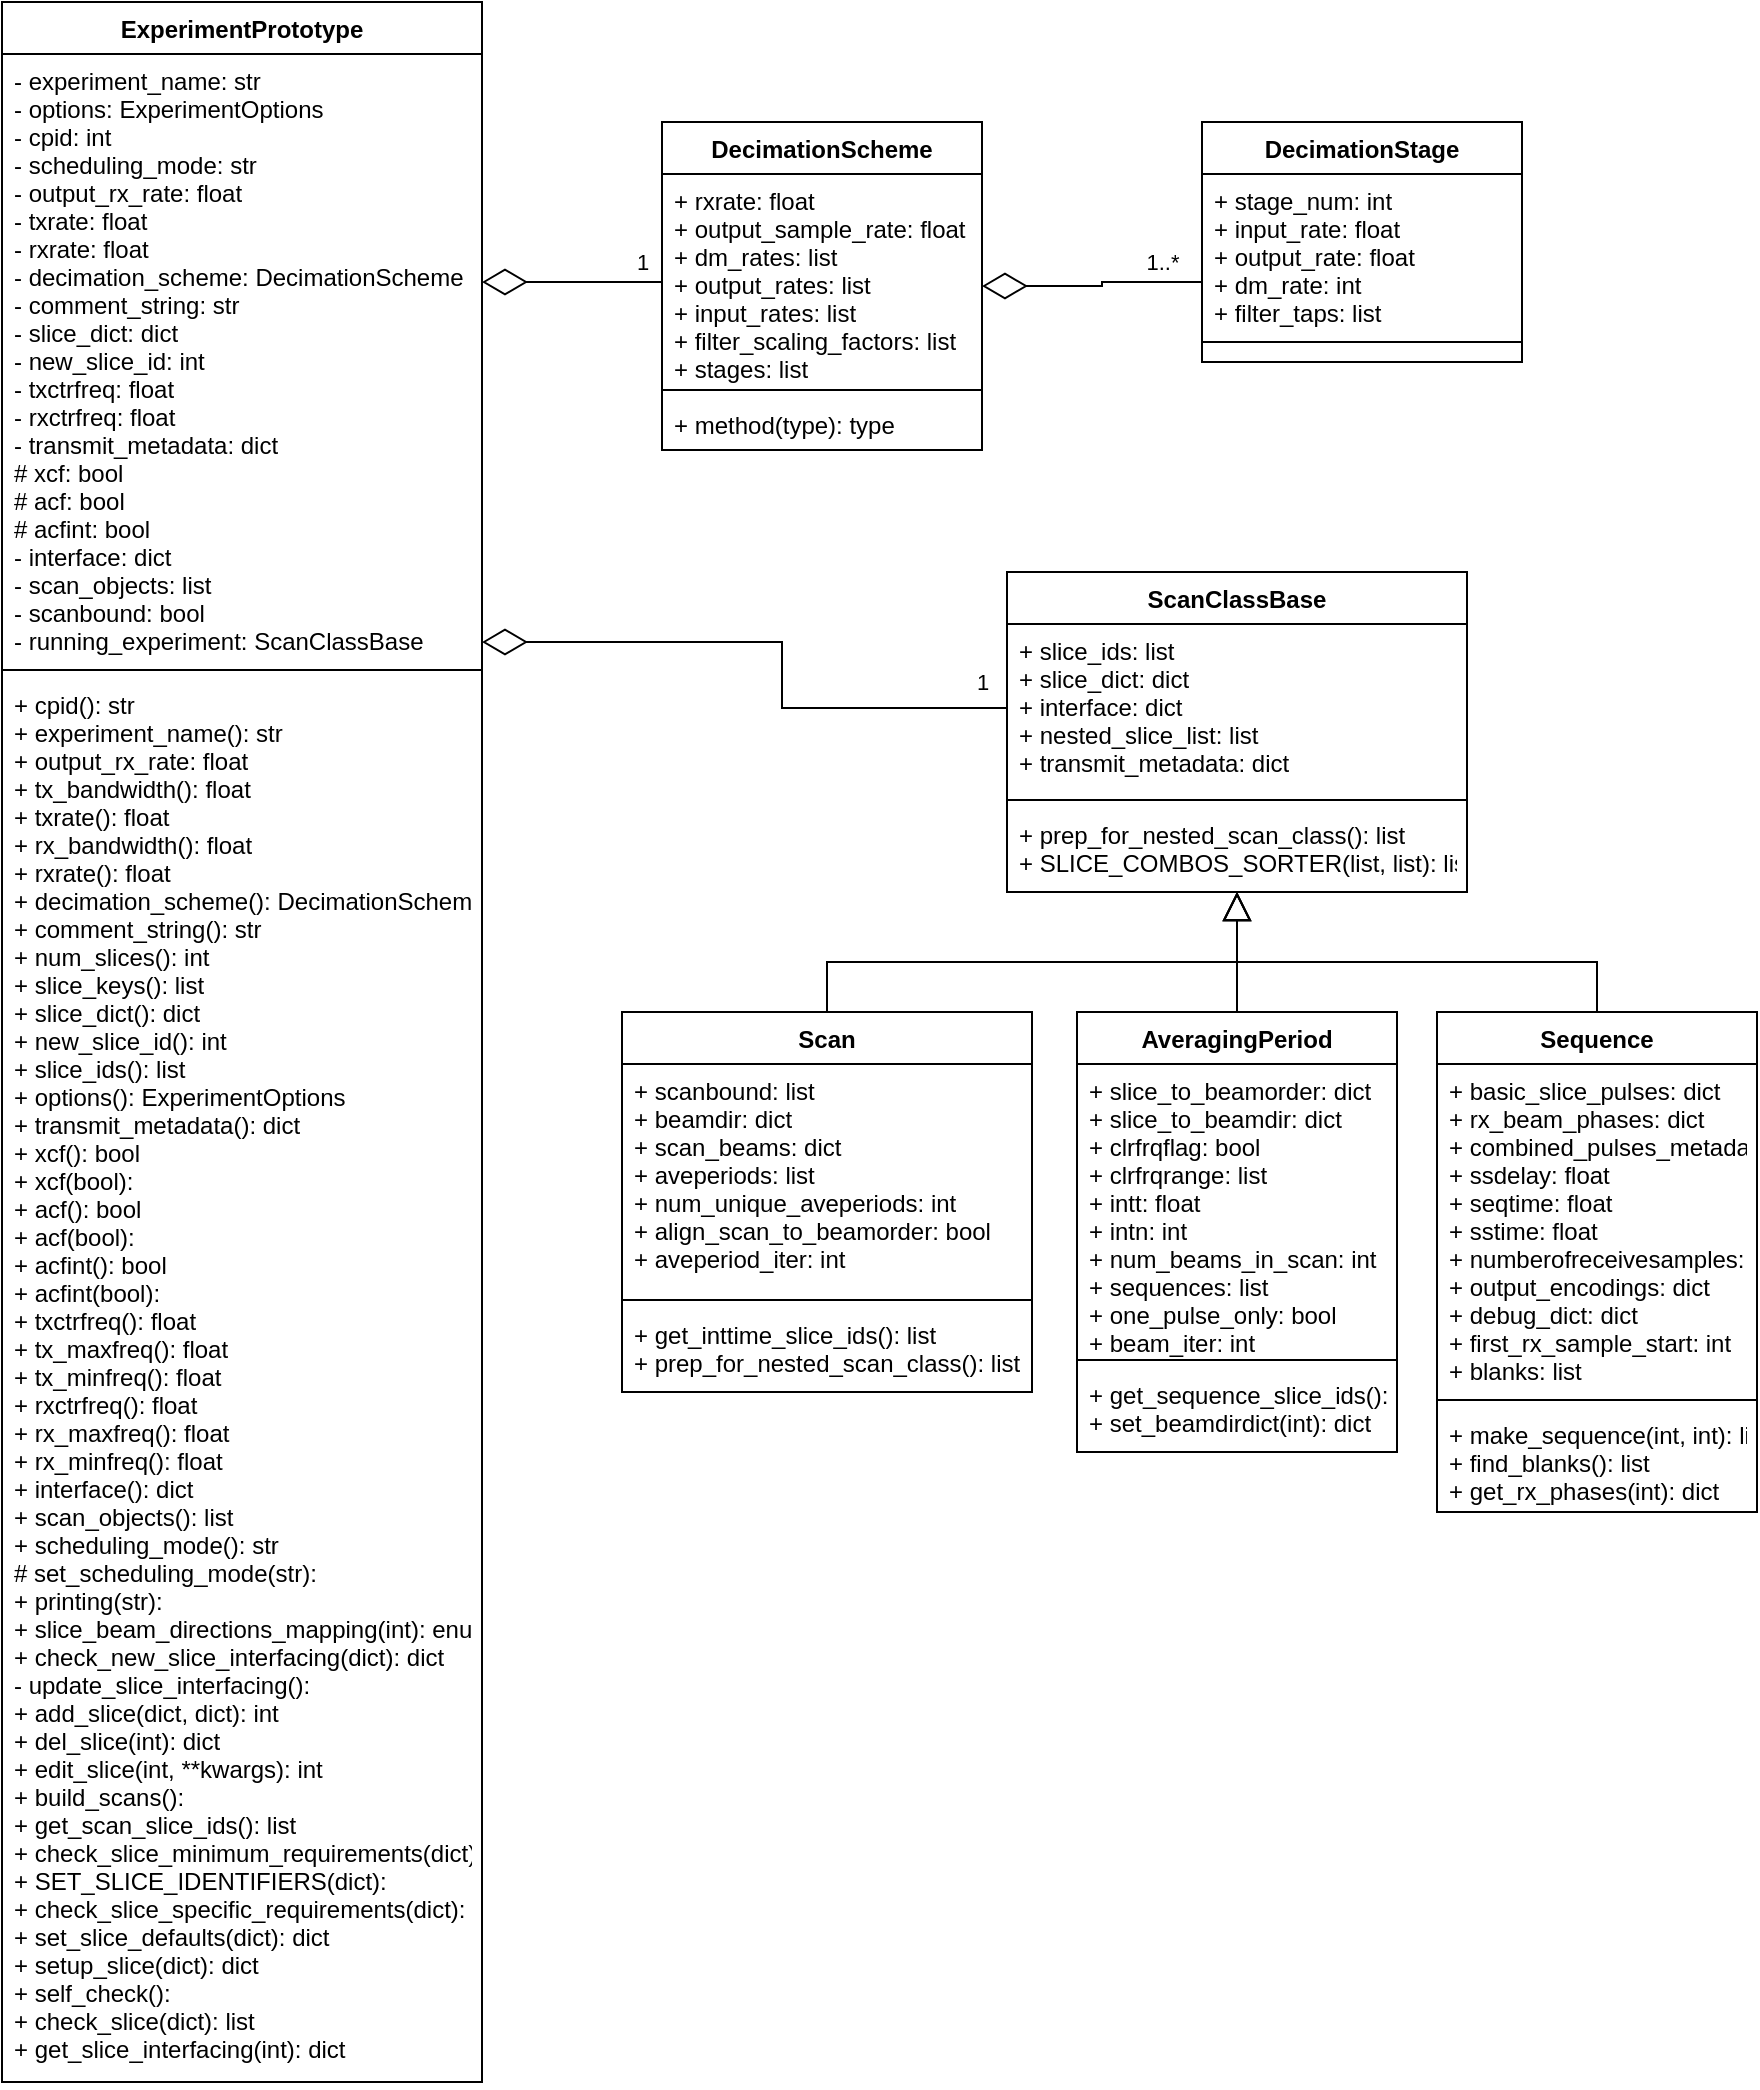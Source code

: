 <mxfile version="16.2.6" type="device"><diagram id="C5RBs43oDa-KdzZeNtuy" name="Page-1"><mxGraphModel dx="462" dy="736" grid="1" gridSize="10" guides="1" tooltips="1" connect="1" arrows="1" fold="1" page="1" pageScale="1" pageWidth="827" pageHeight="1169" math="0" shadow="0"><root><mxCell id="WIyWlLk6GJQsqaUBKTNV-0"/><mxCell id="WIyWlLk6GJQsqaUBKTNV-1" parent="WIyWlLk6GJQsqaUBKTNV-0"/><mxCell id="0C8yRURUZ_87Za1xNhbN-0" value="ExperimentPrototype" style="swimlane;fontStyle=1;align=center;verticalAlign=top;childLayout=stackLayout;horizontal=1;startSize=26;horizontalStack=0;resizeParent=1;resizeParentMax=0;resizeLast=0;collapsible=1;marginBottom=0;" vertex="1" parent="WIyWlLk6GJQsqaUBKTNV-1"><mxGeometry x="40" y="40" width="240" height="1040" as="geometry"/></mxCell><mxCell id="0C8yRURUZ_87Za1xNhbN-1" value="- experiment_name: str&#xA;- options: ExperimentOptions&#xA;- cpid: int&#xA;- scheduling_mode: str&#xA;- output_rx_rate: float&#xA;- txrate: float&#xA;- rxrate: float&#xA;- decimation_scheme: DecimationScheme&#xA;- comment_string: str&#xA;- slice_dict: dict&#xA;- new_slice_id: int&#xA;- txctrfreq: float&#xA;- rxctrfreq: float&#xA;- transmit_metadata: dict&#xA;# xcf: bool&#xA;# acf: bool&#xA;# acfint: bool&#xA;- interface: dict&#xA;- scan_objects: list&#xA;- scanbound: bool&#xA;- running_experiment: ScanClassBase" style="text;strokeColor=none;fillColor=none;align=left;verticalAlign=top;spacingLeft=4;spacingRight=4;overflow=hidden;rotatable=0;points=[[0,0.5],[1,0.5]];portConstraint=eastwest;" vertex="1" parent="0C8yRURUZ_87Za1xNhbN-0"><mxGeometry y="26" width="240" height="304" as="geometry"/></mxCell><mxCell id="0C8yRURUZ_87Za1xNhbN-2" value="" style="line;strokeWidth=1;fillColor=none;align=left;verticalAlign=middle;spacingTop=-1;spacingLeft=3;spacingRight=3;rotatable=0;labelPosition=right;points=[];portConstraint=eastwest;" vertex="1" parent="0C8yRURUZ_87Za1xNhbN-0"><mxGeometry y="330" width="240" height="8" as="geometry"/></mxCell><mxCell id="0C8yRURUZ_87Za1xNhbN-3" value="+ cpid(): str&#xA;+ experiment_name(): str&#xA;+ output_rx_rate: float&#xA;+ tx_bandwidth(): float&#xA;+ txrate(): float&#xA;+ rx_bandwidth(): float&#xA;+ rxrate(): float&#xA;+ decimation_scheme(): DecimationScheme&#xA;+ comment_string(): str&#xA;+ num_slices(): int&#xA;+ slice_keys(): list&#xA;+ slice_dict(): dict&#xA;+ new_slice_id(): int&#xA;+ slice_ids(): list&#xA;+ options(): ExperimentOptions&#xA;+ transmit_metadata(): dict&#xA;+ xcf(): bool&#xA;+ xcf(bool): &#xA;+ acf(): bool&#xA;+ acf(bool):&#xA;+ acfint(): bool&#xA;+ acfint(bool): &#xA;+ txctrfreq(): float&#xA;+ tx_maxfreq(): float&#xA;+ tx_minfreq(): float&#xA;+ rxctrfreq(): float&#xA;+ rx_maxfreq(): float&#xA;+ rx_minfreq(): float&#xA;+ interface(): dict&#xA;+ scan_objects(): list&#xA;+ scheduling_mode(): str&#xA;# set_scheduling_mode(str): &#xA;+ printing(str): &#xA;+ slice_beam_directions_mapping(int): enum&#xA;+ check_new_slice_interfacing(dict): dict&#xA;- update_slice_interfacing():&#xA;+ add_slice(dict, dict): int&#xA;+ del_slice(int): dict&#xA;+ edit_slice(int, **kwargs): int&#xA;+ build_scans(): &#xA;+ get_scan_slice_ids(): list&#xA;+ check_slice_minimum_requirements(dict):&#xA;+ SET_SLICE_IDENTIFIERS(dict):&#xA;+ check_slice_specific_requirements(dict):&#xA;+ set_slice_defaults(dict): dict&#xA;+ setup_slice(dict): dict&#xA;+ self_check():&#xA;+ check_slice(dict): list&#xA;+ get_slice_interfacing(int): dict&#xA;&#xA;&#xA;" style="text;strokeColor=none;fillColor=none;align=left;verticalAlign=top;spacingLeft=4;spacingRight=4;overflow=hidden;rotatable=0;points=[[0,0.5],[1,0.5]];portConstraint=eastwest;fontStyle=0" vertex="1" parent="0C8yRURUZ_87Za1xNhbN-0"><mxGeometry y="338" width="240" height="702" as="geometry"/></mxCell><mxCell id="0C8yRURUZ_87Za1xNhbN-4" value="ScanClassBase" style="swimlane;fontStyle=1;align=center;verticalAlign=top;childLayout=stackLayout;horizontal=1;startSize=26;horizontalStack=0;resizeParent=1;resizeParentMax=0;resizeLast=0;collapsible=1;marginBottom=0;" vertex="1" parent="WIyWlLk6GJQsqaUBKTNV-1"><mxGeometry x="542.5" y="325" width="230" height="160" as="geometry"/></mxCell><mxCell id="0C8yRURUZ_87Za1xNhbN-5" value="+ slice_ids: list&#xA;+ slice_dict: dict&#xA;+ interface: dict&#xA;+ nested_slice_list: list&#xA;+ transmit_metadata: dict&#xA;" style="text;strokeColor=none;fillColor=none;align=left;verticalAlign=top;spacingLeft=4;spacingRight=4;overflow=hidden;rotatable=0;points=[[0,0.5],[1,0.5]];portConstraint=eastwest;" vertex="1" parent="0C8yRURUZ_87Za1xNhbN-4"><mxGeometry y="26" width="230" height="84" as="geometry"/></mxCell><mxCell id="0C8yRURUZ_87Za1xNhbN-6" value="" style="line;strokeWidth=1;fillColor=none;align=left;verticalAlign=middle;spacingTop=-1;spacingLeft=3;spacingRight=3;rotatable=0;labelPosition=right;points=[];portConstraint=eastwest;" vertex="1" parent="0C8yRURUZ_87Za1xNhbN-4"><mxGeometry y="110" width="230" height="8" as="geometry"/></mxCell><mxCell id="0C8yRURUZ_87Za1xNhbN-7" value="+ prep_for_nested_scan_class(): list&#xA;+ SLICE_COMBOS_SORTER(list, list): list" style="text;strokeColor=none;fillColor=none;align=left;verticalAlign=top;spacingLeft=4;spacingRight=4;overflow=hidden;rotatable=0;points=[[0,0.5],[1,0.5]];portConstraint=eastwest;" vertex="1" parent="0C8yRURUZ_87Za1xNhbN-4"><mxGeometry y="118" width="230" height="42" as="geometry"/></mxCell><mxCell id="0C8yRURUZ_87Za1xNhbN-12" style="edgeStyle=orthogonalEdgeStyle;rounded=0;orthogonalLoop=1;jettySize=auto;html=1;exitX=0.5;exitY=0;exitDx=0;exitDy=0;entryX=0.5;entryY=1;entryDx=0;entryDy=0;endArrow=block;endFill=0;endSize=12;" edge="1" parent="WIyWlLk6GJQsqaUBKTNV-1" source="0C8yRURUZ_87Za1xNhbN-8" target="0C8yRURUZ_87Za1xNhbN-4"><mxGeometry relative="1" as="geometry"/></mxCell><mxCell id="0C8yRURUZ_87Za1xNhbN-8" value="Scan" style="swimlane;fontStyle=1;align=center;verticalAlign=top;childLayout=stackLayout;horizontal=1;startSize=26;horizontalStack=0;resizeParent=1;resizeParentMax=0;resizeLast=0;collapsible=1;marginBottom=0;" vertex="1" parent="WIyWlLk6GJQsqaUBKTNV-1"><mxGeometry x="350" y="545" width="205" height="190" as="geometry"/></mxCell><mxCell id="0C8yRURUZ_87Za1xNhbN-9" value="+ scanbound: list&#xA;+ beamdir: dict&#xA;+ scan_beams: dict&#xA;+ aveperiods: list&#xA;+ num_unique_aveperiods: int&#xA;+ align_scan_to_beamorder: bool&#xA;+ aveperiod_iter: int&#xA;&#xA;" style="text;strokeColor=none;fillColor=none;align=left;verticalAlign=top;spacingLeft=4;spacingRight=4;overflow=hidden;rotatable=0;points=[[0,0.5],[1,0.5]];portConstraint=eastwest;" vertex="1" parent="0C8yRURUZ_87Za1xNhbN-8"><mxGeometry y="26" width="205" height="114" as="geometry"/></mxCell><mxCell id="0C8yRURUZ_87Za1xNhbN-10" value="" style="line;strokeWidth=1;fillColor=none;align=left;verticalAlign=middle;spacingTop=-1;spacingLeft=3;spacingRight=3;rotatable=0;labelPosition=right;points=[];portConstraint=eastwest;" vertex="1" parent="0C8yRURUZ_87Za1xNhbN-8"><mxGeometry y="140" width="205" height="8" as="geometry"/></mxCell><mxCell id="0C8yRURUZ_87Za1xNhbN-11" value="+ get_inttime_slice_ids(): list&#xA;+ prep_for_nested_scan_class(): list&#xA;" style="text;strokeColor=none;fillColor=none;align=left;verticalAlign=top;spacingLeft=4;spacingRight=4;overflow=hidden;rotatable=0;points=[[0,0.5],[1,0.5]];portConstraint=eastwest;" vertex="1" parent="0C8yRURUZ_87Za1xNhbN-8"><mxGeometry y="148" width="205" height="42" as="geometry"/></mxCell><mxCell id="0C8yRURUZ_87Za1xNhbN-17" style="edgeStyle=orthogonalEdgeStyle;rounded=0;orthogonalLoop=1;jettySize=auto;html=1;exitX=0.5;exitY=0;exitDx=0;exitDy=0;endArrow=block;endFill=0;endSize=12;" edge="1" parent="WIyWlLk6GJQsqaUBKTNV-1" source="0C8yRURUZ_87Za1xNhbN-13" target="0C8yRURUZ_87Za1xNhbN-4"><mxGeometry relative="1" as="geometry"/></mxCell><mxCell id="0C8yRURUZ_87Za1xNhbN-13" value="AveragingPeriod" style="swimlane;fontStyle=1;align=center;verticalAlign=top;childLayout=stackLayout;horizontal=1;startSize=26;horizontalStack=0;resizeParent=1;resizeParentMax=0;resizeLast=0;collapsible=1;marginBottom=0;" vertex="1" parent="WIyWlLk6GJQsqaUBKTNV-1"><mxGeometry x="577.5" y="545" width="160" height="220" as="geometry"/></mxCell><mxCell id="0C8yRURUZ_87Za1xNhbN-14" value="+ slice_to_beamorder: dict&#xA;+ slice_to_beamdir: dict&#xA;+ clrfrqflag: bool&#xA;+ clrfrqrange: list&#xA;+ intt: float&#xA;+ intn: int&#xA;+ num_beams_in_scan: int&#xA;+ sequences: list&#xA;+ one_pulse_only: bool&#xA;+ beam_iter: int&#xA;" style="text;strokeColor=none;fillColor=none;align=left;verticalAlign=top;spacingLeft=4;spacingRight=4;overflow=hidden;rotatable=0;points=[[0,0.5],[1,0.5]];portConstraint=eastwest;" vertex="1" parent="0C8yRURUZ_87Za1xNhbN-13"><mxGeometry y="26" width="160" height="144" as="geometry"/></mxCell><mxCell id="0C8yRURUZ_87Za1xNhbN-15" value="" style="line;strokeWidth=1;fillColor=none;align=left;verticalAlign=middle;spacingTop=-1;spacingLeft=3;spacingRight=3;rotatable=0;labelPosition=right;points=[];portConstraint=eastwest;" vertex="1" parent="0C8yRURUZ_87Za1xNhbN-13"><mxGeometry y="170" width="160" height="8" as="geometry"/></mxCell><mxCell id="0C8yRURUZ_87Za1xNhbN-16" value="+ get_sequence_slice_ids(): list&#xA;+ set_beamdirdict(int): dict&#xA;" style="text;strokeColor=none;fillColor=none;align=left;verticalAlign=top;spacingLeft=4;spacingRight=4;overflow=hidden;rotatable=0;points=[[0,0.5],[1,0.5]];portConstraint=eastwest;" vertex="1" parent="0C8yRURUZ_87Za1xNhbN-13"><mxGeometry y="178" width="160" height="42" as="geometry"/></mxCell><mxCell id="0C8yRURUZ_87Za1xNhbN-27" style="edgeStyle=orthogonalEdgeStyle;rounded=0;orthogonalLoop=1;jettySize=auto;html=1;exitX=0.5;exitY=0;exitDx=0;exitDy=0;endArrow=block;endFill=0;endSize=12;" edge="1" parent="WIyWlLk6GJQsqaUBKTNV-1" source="0C8yRURUZ_87Za1xNhbN-23" target="0C8yRURUZ_87Za1xNhbN-4"><mxGeometry relative="1" as="geometry"/></mxCell><mxCell id="0C8yRURUZ_87Za1xNhbN-23" value="Sequence" style="swimlane;fontStyle=1;align=center;verticalAlign=top;childLayout=stackLayout;horizontal=1;startSize=26;horizontalStack=0;resizeParent=1;resizeParentMax=0;resizeLast=0;collapsible=1;marginBottom=0;" vertex="1" parent="WIyWlLk6GJQsqaUBKTNV-1"><mxGeometry x="757.5" y="545" width="160" height="250" as="geometry"/></mxCell><mxCell id="0C8yRURUZ_87Za1xNhbN-24" value="+ basic_slice_pulses: dict&#xA;+ rx_beam_phases: dict&#xA;+ combined_pulses_metadata: list&#xA;+ ssdelay: float&#xA;+ seqtime: float&#xA;+ sstime: float&#xA;+ numberofreceivesamples: int&#xA;+ output_encodings: dict&#xA;+ debug_dict: dict&#xA;+ first_rx_sample_start: int&#xA;+ blanks: list&#xA;" style="text;strokeColor=none;fillColor=none;align=left;verticalAlign=top;spacingLeft=4;spacingRight=4;overflow=hidden;rotatable=0;points=[[0,0.5],[1,0.5]];portConstraint=eastwest;" vertex="1" parent="0C8yRURUZ_87Za1xNhbN-23"><mxGeometry y="26" width="160" height="164" as="geometry"/></mxCell><mxCell id="0C8yRURUZ_87Za1xNhbN-25" value="" style="line;strokeWidth=1;fillColor=none;align=left;verticalAlign=middle;spacingTop=-1;spacingLeft=3;spacingRight=3;rotatable=0;labelPosition=right;points=[];portConstraint=eastwest;" vertex="1" parent="0C8yRURUZ_87Za1xNhbN-23"><mxGeometry y="190" width="160" height="8" as="geometry"/></mxCell><mxCell id="0C8yRURUZ_87Za1xNhbN-26" value="+ make_sequence(int, int): list, dict&#xA;+ find_blanks(): list&#xA;+ get_rx_phases(int): dict&#xA;" style="text;strokeColor=none;fillColor=none;align=left;verticalAlign=top;spacingLeft=4;spacingRight=4;overflow=hidden;rotatable=0;points=[[0,0.5],[1,0.5]];portConstraint=eastwest;" vertex="1" parent="0C8yRURUZ_87Za1xNhbN-23"><mxGeometry y="198" width="160" height="52" as="geometry"/></mxCell><mxCell id="0C8yRURUZ_87Za1xNhbN-28" value="1" style="edgeStyle=orthogonalEdgeStyle;rounded=0;orthogonalLoop=1;jettySize=auto;html=1;exitX=0;exitY=0.5;exitDx=0;exitDy=0;endArrow=diamondThin;endFill=0;endSize=20;" edge="1" parent="WIyWlLk6GJQsqaUBKTNV-1" source="0C8yRURUZ_87Za1xNhbN-5" target="0C8yRURUZ_87Za1xNhbN-0"><mxGeometry x="-0.915" y="-13" relative="1" as="geometry"><Array as="points"><mxPoint x="430" y="393"/><mxPoint x="430" y="360"/></Array><mxPoint as="offset"/></mxGeometry></mxCell><mxCell id="0C8yRURUZ_87Za1xNhbN-29" value="DecimationStage" style="swimlane;fontStyle=1;align=center;verticalAlign=top;childLayout=stackLayout;horizontal=1;startSize=26;horizontalStack=0;resizeParent=1;resizeParentMax=0;resizeLast=0;collapsible=1;marginBottom=0;" vertex="1" parent="WIyWlLk6GJQsqaUBKTNV-1"><mxGeometry x="640" y="100" width="160" height="120" as="geometry"/></mxCell><mxCell id="0C8yRURUZ_87Za1xNhbN-30" value="+ stage_num: int&#xA;+ input_rate: float&#xA;+ output_rate: float&#xA;+ dm_rate: int&#xA;+ filter_taps: list&#xA;" style="text;strokeColor=none;fillColor=none;align=left;verticalAlign=top;spacingLeft=4;spacingRight=4;overflow=hidden;rotatable=0;points=[[0,0.5],[1,0.5]];portConstraint=eastwest;" vertex="1" parent="0C8yRURUZ_87Za1xNhbN-29"><mxGeometry y="26" width="160" height="74" as="geometry"/></mxCell><mxCell id="0C8yRURUZ_87Za1xNhbN-31" value="" style="line;strokeWidth=1;fillColor=none;align=left;verticalAlign=middle;spacingTop=-1;spacingLeft=3;spacingRight=3;rotatable=0;labelPosition=right;points=[];portConstraint=eastwest;" vertex="1" parent="0C8yRURUZ_87Za1xNhbN-29"><mxGeometry y="100" width="160" height="20" as="geometry"/></mxCell><mxCell id="0C8yRURUZ_87Za1xNhbN-33" value="DecimationScheme" style="swimlane;fontStyle=1;align=center;verticalAlign=top;childLayout=stackLayout;horizontal=1;startSize=26;horizontalStack=0;resizeParent=1;resizeParentMax=0;resizeLast=0;collapsible=1;marginBottom=0;" vertex="1" parent="WIyWlLk6GJQsqaUBKTNV-1"><mxGeometry x="370" y="100" width="160" height="164" as="geometry"/></mxCell><mxCell id="0C8yRURUZ_87Za1xNhbN-34" value="+ rxrate: float&#xA;+ output_sample_rate: float&#xA;+ dm_rates: list&#xA;+ output_rates: list&#xA;+ input_rates: list&#xA;+ filter_scaling_factors: list&#xA;+ stages: list" style="text;strokeColor=none;fillColor=none;align=left;verticalAlign=top;spacingLeft=4;spacingRight=4;overflow=hidden;rotatable=0;points=[[0,0.5],[1,0.5]];portConstraint=eastwest;" vertex="1" parent="0C8yRURUZ_87Za1xNhbN-33"><mxGeometry y="26" width="160" height="104" as="geometry"/></mxCell><mxCell id="0C8yRURUZ_87Za1xNhbN-35" value="" style="line;strokeWidth=1;fillColor=none;align=left;verticalAlign=middle;spacingTop=-1;spacingLeft=3;spacingRight=3;rotatable=0;labelPosition=right;points=[];portConstraint=eastwest;" vertex="1" parent="0C8yRURUZ_87Za1xNhbN-33"><mxGeometry y="130" width="160" height="8" as="geometry"/></mxCell><mxCell id="0C8yRURUZ_87Za1xNhbN-36" value="+ method(type): type" style="text;strokeColor=none;fillColor=none;align=left;verticalAlign=top;spacingLeft=4;spacingRight=4;overflow=hidden;rotatable=0;points=[[0,0.5],[1,0.5]];portConstraint=eastwest;" vertex="1" parent="0C8yRURUZ_87Za1xNhbN-33"><mxGeometry y="138" width="160" height="26" as="geometry"/></mxCell><mxCell id="0C8yRURUZ_87Za1xNhbN-37" value="1" style="edgeStyle=orthogonalEdgeStyle;rounded=0;orthogonalLoop=1;jettySize=auto;html=1;exitX=0;exitY=0.5;exitDx=0;exitDy=0;endArrow=diamondThin;endFill=0;endSize=20;" edge="1" parent="WIyWlLk6GJQsqaUBKTNV-1" source="0C8yRURUZ_87Za1xNhbN-34" target="0C8yRURUZ_87Za1xNhbN-0"><mxGeometry x="-0.739" y="-10" relative="1" as="geometry"><Array as="points"><mxPoint x="370" y="180"/></Array><mxPoint as="offset"/></mxGeometry></mxCell><mxCell id="0C8yRURUZ_87Za1xNhbN-38" value="1..*" style="edgeStyle=orthogonalEdgeStyle;rounded=0;orthogonalLoop=1;jettySize=auto;html=1;exitX=0;exitY=0.5;exitDx=0;exitDy=0;endArrow=diamondThin;endFill=0;endSize=20;" edge="1" parent="WIyWlLk6GJQsqaUBKTNV-1" source="0C8yRURUZ_87Za1xNhbN-30" target="0C8yRURUZ_87Za1xNhbN-33"><mxGeometry x="-0.426" y="-10" relative="1" as="geometry"><Array as="points"><mxPoint x="640" y="180"/><mxPoint x="590" y="180"/><mxPoint x="590" y="182"/></Array><mxPoint as="offset"/></mxGeometry></mxCell></root></mxGraphModel></diagram></mxfile>
